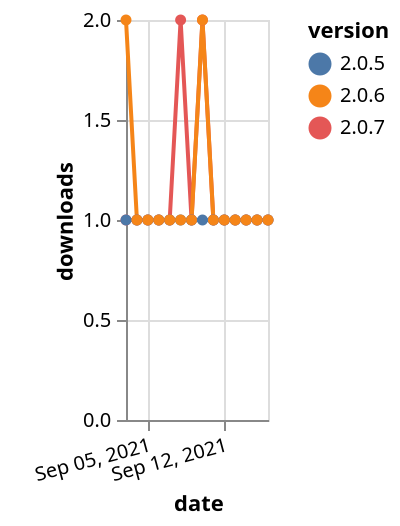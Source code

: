 {"$schema": "https://vega.github.io/schema/vega-lite/v5.json", "description": "A simple bar chart with embedded data.", "data": {"values": [{"date": "2021-09-03", "total": 385, "delta": 1, "version": "2.0.7"}, {"date": "2021-09-04", "total": 386, "delta": 1, "version": "2.0.7"}, {"date": "2021-09-05", "total": 387, "delta": 1, "version": "2.0.7"}, {"date": "2021-09-06", "total": 388, "delta": 1, "version": "2.0.7"}, {"date": "2021-09-07", "total": 389, "delta": 1, "version": "2.0.7"}, {"date": "2021-09-08", "total": 391, "delta": 2, "version": "2.0.7"}, {"date": "2021-09-09", "total": 392, "delta": 1, "version": "2.0.7"}, {"date": "2021-09-10", "total": 394, "delta": 2, "version": "2.0.7"}, {"date": "2021-09-11", "total": 395, "delta": 1, "version": "2.0.7"}, {"date": "2021-09-12", "total": 396, "delta": 1, "version": "2.0.7"}, {"date": "2021-09-13", "total": 397, "delta": 1, "version": "2.0.7"}, {"date": "2021-09-14", "total": 398, "delta": 1, "version": "2.0.7"}, {"date": "2021-09-15", "total": 399, "delta": 1, "version": "2.0.7"}, {"date": "2021-09-16", "total": 400, "delta": 1, "version": "2.0.7"}, {"date": "2021-09-03", "total": 275, "delta": 1, "version": "2.0.5"}, {"date": "2021-09-04", "total": 276, "delta": 1, "version": "2.0.5"}, {"date": "2021-09-05", "total": 277, "delta": 1, "version": "2.0.5"}, {"date": "2021-09-06", "total": 278, "delta": 1, "version": "2.0.5"}, {"date": "2021-09-07", "total": 279, "delta": 1, "version": "2.0.5"}, {"date": "2021-09-08", "total": 280, "delta": 1, "version": "2.0.5"}, {"date": "2021-09-09", "total": 281, "delta": 1, "version": "2.0.5"}, {"date": "2021-09-10", "total": 282, "delta": 1, "version": "2.0.5"}, {"date": "2021-09-11", "total": 283, "delta": 1, "version": "2.0.5"}, {"date": "2021-09-12", "total": 284, "delta": 1, "version": "2.0.5"}, {"date": "2021-09-13", "total": 285, "delta": 1, "version": "2.0.5"}, {"date": "2021-09-14", "total": 286, "delta": 1, "version": "2.0.5"}, {"date": "2021-09-15", "total": 287, "delta": 1, "version": "2.0.5"}, {"date": "2021-09-16", "total": 288, "delta": 1, "version": "2.0.5"}, {"date": "2021-09-03", "total": 234, "delta": 2, "version": "2.0.6"}, {"date": "2021-09-04", "total": 235, "delta": 1, "version": "2.0.6"}, {"date": "2021-09-05", "total": 236, "delta": 1, "version": "2.0.6"}, {"date": "2021-09-06", "total": 237, "delta": 1, "version": "2.0.6"}, {"date": "2021-09-07", "total": 238, "delta": 1, "version": "2.0.6"}, {"date": "2021-09-08", "total": 239, "delta": 1, "version": "2.0.6"}, {"date": "2021-09-09", "total": 240, "delta": 1, "version": "2.0.6"}, {"date": "2021-09-10", "total": 242, "delta": 2, "version": "2.0.6"}, {"date": "2021-09-11", "total": 243, "delta": 1, "version": "2.0.6"}, {"date": "2021-09-12", "total": 244, "delta": 1, "version": "2.0.6"}, {"date": "2021-09-13", "total": 245, "delta": 1, "version": "2.0.6"}, {"date": "2021-09-14", "total": 246, "delta": 1, "version": "2.0.6"}, {"date": "2021-09-15", "total": 247, "delta": 1, "version": "2.0.6"}, {"date": "2021-09-16", "total": 248, "delta": 1, "version": "2.0.6"}]}, "width": "container", "mark": {"type": "line", "point": {"filled": true}}, "encoding": {"x": {"field": "date", "type": "temporal", "timeUnit": "yearmonthdate", "title": "date", "axis": {"labelAngle": -15}}, "y": {"field": "delta", "type": "quantitative", "title": "downloads"}, "color": {"field": "version", "type": "nominal"}, "tooltip": {"field": "delta"}}}